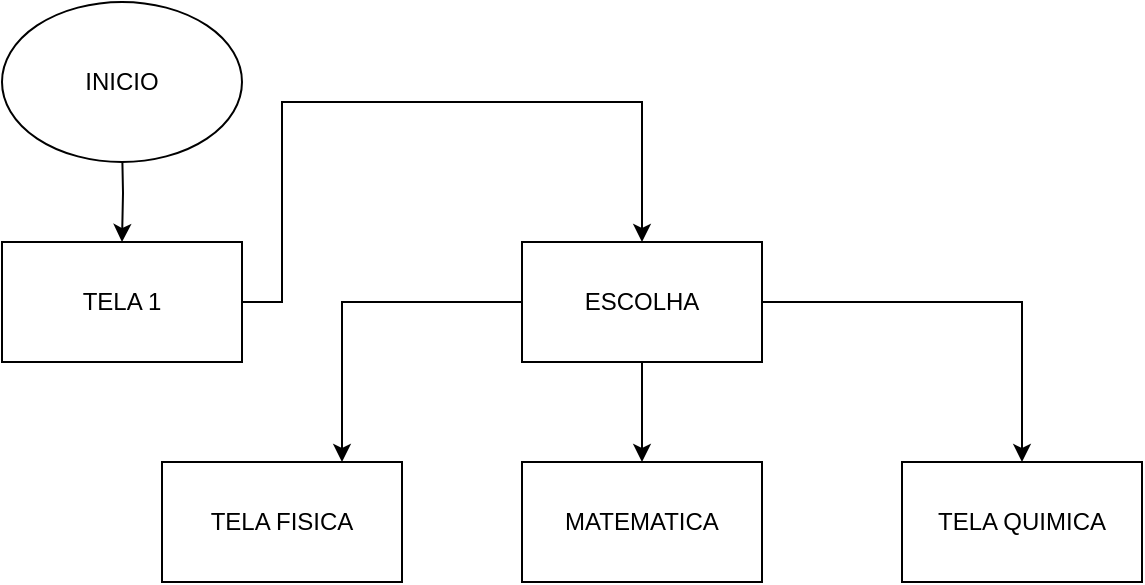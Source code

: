 <mxfile version="22.0.8" type="github">
  <diagram name="Página-1" id="5s9Gq-krAK9BcM5YJaVG">
    <mxGraphModel dx="941" dy="498" grid="1" gridSize="10" guides="1" tooltips="1" connect="1" arrows="1" fold="1" page="1" pageScale="1" pageWidth="827" pageHeight="1169" math="0" shadow="0">
      <root>
        <mxCell id="0" />
        <mxCell id="1" parent="0" />
        <mxCell id="2KAfMyDs_t2Mga4Ne8DI-3" value="" style="edgeStyle=orthogonalEdgeStyle;rounded=0;orthogonalLoop=1;jettySize=auto;html=1;" edge="1" parent="1" target="2KAfMyDs_t2Mga4Ne8DI-2">
          <mxGeometry relative="1" as="geometry">
            <mxPoint x="80" y="80" as="sourcePoint" />
          </mxGeometry>
        </mxCell>
        <mxCell id="2KAfMyDs_t2Mga4Ne8DI-25" style="edgeStyle=orthogonalEdgeStyle;rounded=0;orthogonalLoop=1;jettySize=auto;html=1;entryX=0.5;entryY=0;entryDx=0;entryDy=0;" edge="1" parent="1" source="2KAfMyDs_t2Mga4Ne8DI-2" target="2KAfMyDs_t2Mga4Ne8DI-13">
          <mxGeometry relative="1" as="geometry">
            <mxPoint x="160" y="60" as="targetPoint" />
            <Array as="points">
              <mxPoint x="160" y="160" />
              <mxPoint x="160" y="60" />
              <mxPoint x="340" y="60" />
            </Array>
          </mxGeometry>
        </mxCell>
        <mxCell id="2KAfMyDs_t2Mga4Ne8DI-2" value="TELA 1" style="rounded=0;whiteSpace=wrap;html=1;" vertex="1" parent="1">
          <mxGeometry x="20" y="130" width="120" height="60" as="geometry" />
        </mxCell>
        <mxCell id="2KAfMyDs_t2Mga4Ne8DI-9" value="TELA FISICA" style="rounded=0;whiteSpace=wrap;html=1;" vertex="1" parent="1">
          <mxGeometry x="100" y="240" width="120" height="60" as="geometry" />
        </mxCell>
        <mxCell id="2KAfMyDs_t2Mga4Ne8DI-16" value="" style="edgeStyle=orthogonalEdgeStyle;rounded=0;orthogonalLoop=1;jettySize=auto;html=1;" edge="1" parent="1" source="2KAfMyDs_t2Mga4Ne8DI-13" target="2KAfMyDs_t2Mga4Ne8DI-15">
          <mxGeometry relative="1" as="geometry" />
        </mxCell>
        <mxCell id="2KAfMyDs_t2Mga4Ne8DI-21" value="" style="edgeStyle=orthogonalEdgeStyle;rounded=0;orthogonalLoop=1;jettySize=auto;html=1;" edge="1" parent="1" source="2KAfMyDs_t2Mga4Ne8DI-13" target="2KAfMyDs_t2Mga4Ne8DI-20">
          <mxGeometry relative="1" as="geometry" />
        </mxCell>
        <mxCell id="2KAfMyDs_t2Mga4Ne8DI-26" style="edgeStyle=orthogonalEdgeStyle;rounded=0;orthogonalLoop=1;jettySize=auto;html=1;entryX=0.75;entryY=0;entryDx=0;entryDy=0;" edge="1" parent="1" source="2KAfMyDs_t2Mga4Ne8DI-13" target="2KAfMyDs_t2Mga4Ne8DI-9">
          <mxGeometry relative="1" as="geometry" />
        </mxCell>
        <mxCell id="2KAfMyDs_t2Mga4Ne8DI-13" value="ESCOLHA" style="rounded=0;whiteSpace=wrap;html=1;" vertex="1" parent="1">
          <mxGeometry x="280" y="130" width="120" height="60" as="geometry" />
        </mxCell>
        <mxCell id="2KAfMyDs_t2Mga4Ne8DI-15" value="TELA QUIMICA" style="whiteSpace=wrap;html=1;rounded=0;" vertex="1" parent="1">
          <mxGeometry x="470" y="240" width="120" height="60" as="geometry" />
        </mxCell>
        <mxCell id="2KAfMyDs_t2Mga4Ne8DI-20" value="MATEMATICA" style="rounded=0;whiteSpace=wrap;html=1;" vertex="1" parent="1">
          <mxGeometry x="280" y="240" width="120" height="60" as="geometry" />
        </mxCell>
        <mxCell id="2KAfMyDs_t2Mga4Ne8DI-24" value="INICIO" style="ellipse;whiteSpace=wrap;html=1;" vertex="1" parent="1">
          <mxGeometry x="20" y="10" width="120" height="80" as="geometry" />
        </mxCell>
      </root>
    </mxGraphModel>
  </diagram>
</mxfile>

